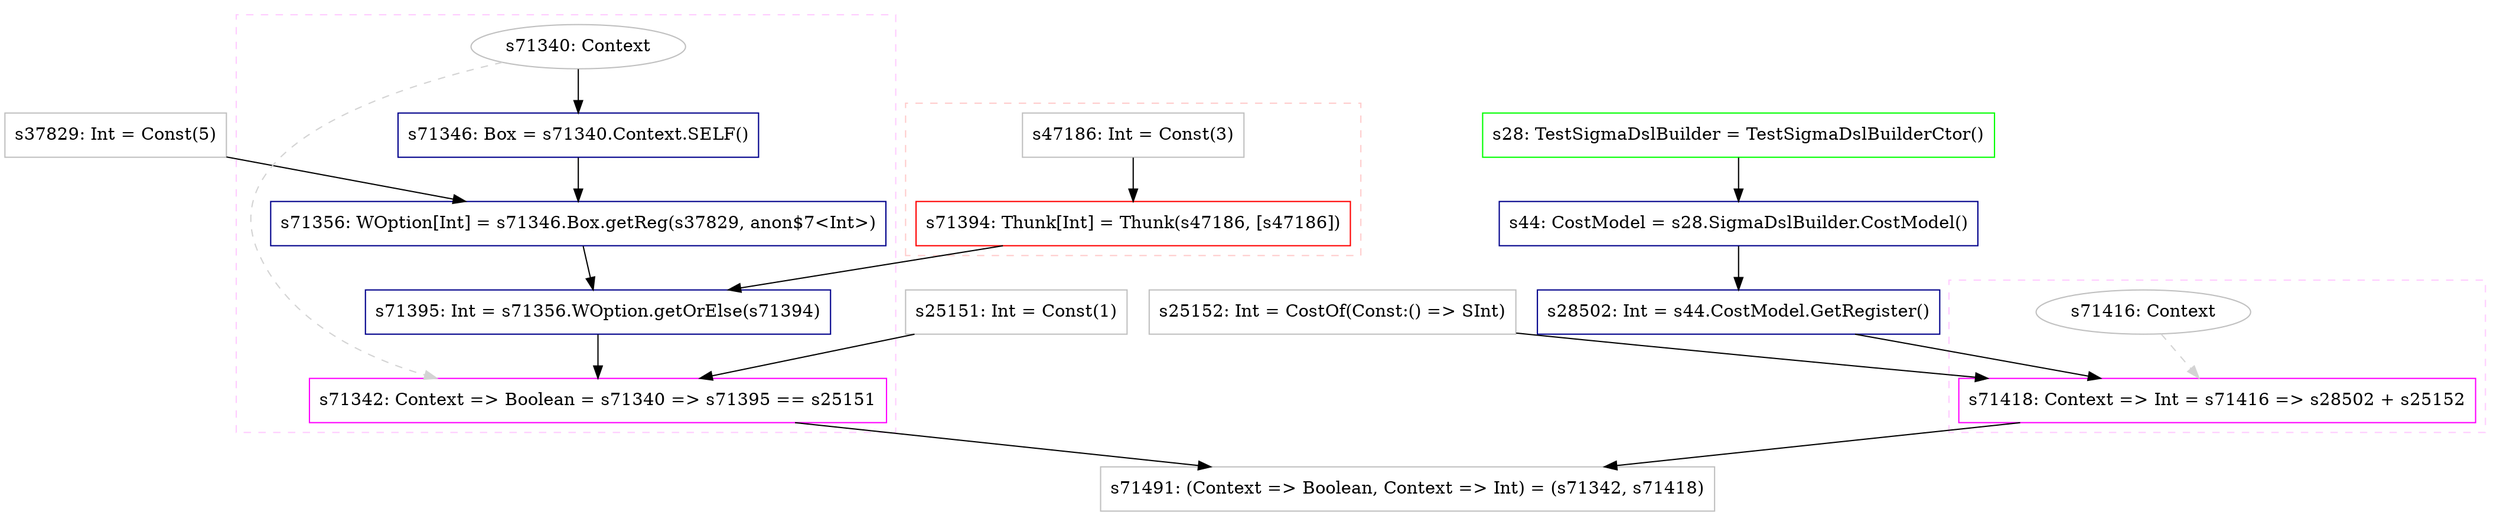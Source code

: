 digraph "OptGet1" {
concentrate=true
node [style=filled, fillcolor=orangered]

"s37829" [
label="s37829: Int = Const(5)"
shape=box, color=gray, tooltip="s37829:Int", style=filled, fillcolor=white
]
"s25151" [
label="s25151: Int = Const(1)"
shape=box, color=gray, tooltip="s25151:Int", style=filled, fillcolor=white
]
subgraph cluster_s71394 {
style=dashed; color="#FFCCCC"
"s71394" [
label="s71394: Thunk[Int] = Thunk(s47186, [s47186])"
shape=box, color=red, tooltip="s71394:Thunk[Int]", style=filled, fillcolor=white
]
"s47186" [
label="s47186: Int = Const(3)"
shape=box, color=gray, tooltip="s47186:Int", style=filled, fillcolor=white
]
{rank=sink; s71394}
}
subgraph cluster_s71342 {
style=dashed; color="#FFCCFF"
"s71340" [
label="s71340: Context"
shape=oval, color=gray, tooltip="s71340:Context", style=filled, fillcolor=white
]
"s71342" [
label="s71342: Context => Boolean = s71340 => s71395 == s25151"
shape=box, color=magenta, tooltip="s71342:Context => Boolean", style=filled, fillcolor=white
]
{rank=source; s71340}
"s71346" [
label="s71346: Box = s71340.Context.SELF()"
shape=box, color=darkblue, tooltip="s71346:Box", style=filled, fillcolor=white
]
"s71356" [
label="s71356: WOption[Int] = s71346.Box.getReg(s37829, anon$7<Int>)"
shape=box, color=darkblue, tooltip="s71356:WOption[Int]", style=filled, fillcolor=white
]
"s71395" [
label="s71395: Int = s71356.WOption.getOrElse(s71394)"
shape=box, color=darkblue, tooltip="s71395:Int", style=filled, fillcolor=white
]
{rank=sink; s71342}
}
"s28" [
label="s28: TestSigmaDslBuilder = TestSigmaDslBuilderCtor()"
shape=box, color=green, tooltip="s28:TestSigmaDslBuilder", style=filled, fillcolor=white
]
"s44" [
label="s44: CostModel = s28.SigmaDslBuilder.CostModel()"
shape=box, color=darkblue, tooltip="s44:CostModel", style=filled, fillcolor=white
]
"s28502" [
label="s28502: Int = s44.CostModel.GetRegister()"
shape=box, color=darkblue, tooltip="s28502:Int", style=filled, fillcolor=white
]
"s25152" [
label="s25152: Int = CostOf(Const:() => SInt)"
shape=box, color=gray, tooltip="s25152:Int", style=filled, fillcolor=white
]
subgraph cluster_s71418 {
style=dashed; color="#FFCCFF"
"s71416" [
label="s71416: Context"
shape=oval, color=gray, tooltip="s71416:Context", style=filled, fillcolor=white
]
"s71418" [
label="s71418: Context => Int = s71416 => s28502 + s25152"
shape=box, color=magenta, tooltip="s71418:Context => Int", style=filled, fillcolor=white
]
{rank=source; s71416}
{rank=sink; s71418}
}
"s71491" [
label="s71491: (Context => Boolean, Context => Int) = (s71342, s71418)"
shape=box, color=gray, tooltip="s71491:(Context => Boolean, Context => Int)", style=filled, fillcolor=white
]
"s71340" -> "s71346" [style=solid]
"s71346" -> "s71356" [style=solid]
"s37829" -> "s71356" [style=solid]
"s71416" -> "s71418" [style=dashed, color=lightgray, weight=0]
"s28502" -> "s71418" [style=solid]
"s25152" -> "s71418" [style=solid]
"s47186" -> "s71394" [style=solid]
"s28" -> "s44" [style=solid]
"s71356" -> "s71395" [style=solid]
"s71394" -> "s71395" [style=solid]
"s71340" -> "s71342" [style=dashed, color=lightgray, weight=0]
"s71395" -> "s71342" [style=solid]
"s25151" -> "s71342" [style=solid]
"s71342" -> "s71491" [style=solid]
"s71418" -> "s71491" [style=solid]
"s44" -> "s28502" [style=solid]
}
